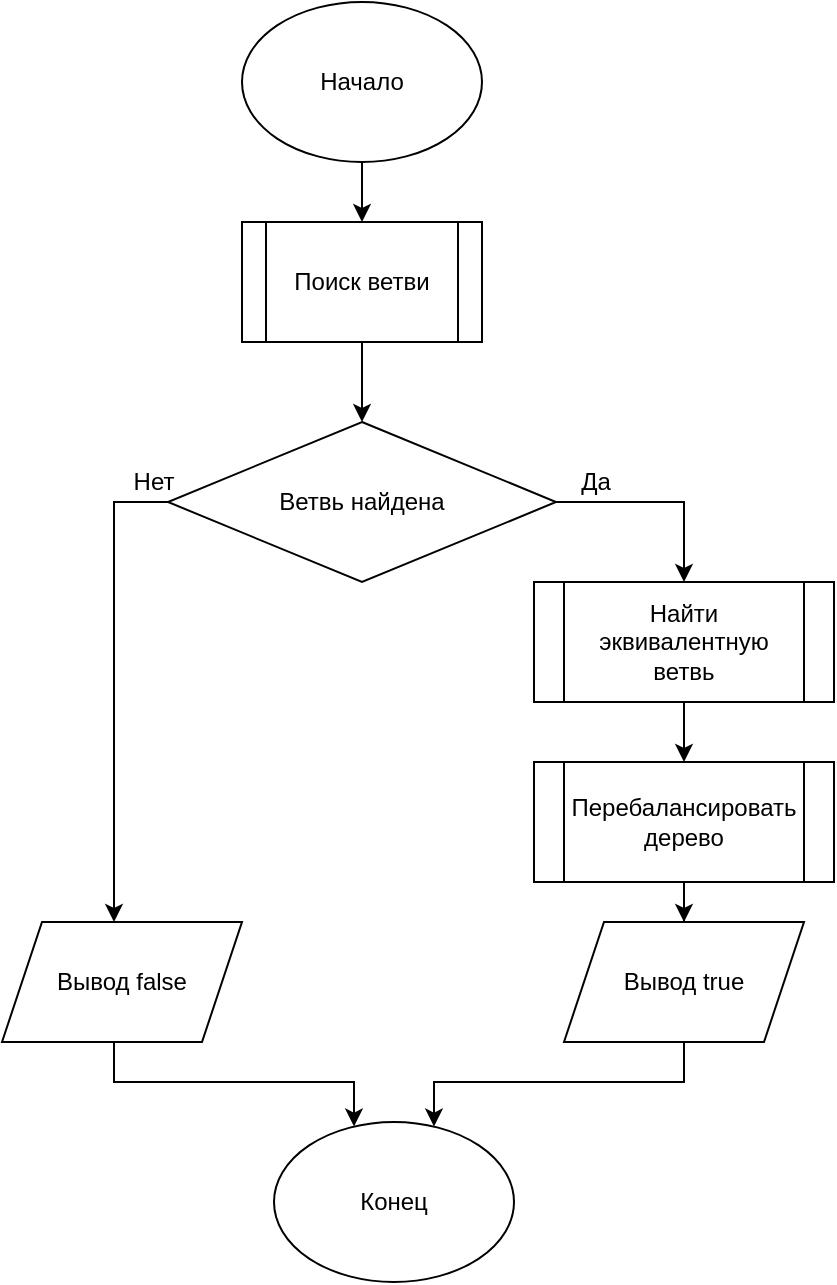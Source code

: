 <mxfile version="15.8.7" type="device"><diagram id="LF-jXJic-cDXoE-EkMIJ" name="Страница 1"><mxGraphModel dx="673" dy="693" grid="1" gridSize="10" guides="1" tooltips="1" connect="1" arrows="1" fold="1" page="1" pageScale="1" pageWidth="827" pageHeight="1169" math="0" shadow="0"><root><mxCell id="0"/><mxCell id="1" parent="0"/><mxCell id="k4w1Vg4j5MGdYXwgf5OB-7" style="edgeStyle=orthogonalEdgeStyle;rounded=0;orthogonalLoop=1;jettySize=auto;html=1;" parent="1" source="k4w1Vg4j5MGdYXwgf5OB-1" target="k4w1Vg4j5MGdYXwgf5OB-3" edge="1"><mxGeometry relative="1" as="geometry"/></mxCell><mxCell id="k4w1Vg4j5MGdYXwgf5OB-1" value="Начало" style="ellipse;whiteSpace=wrap;html=1;" parent="1" vertex="1"><mxGeometry x="354" y="20" width="120" height="80" as="geometry"/></mxCell><mxCell id="k4w1Vg4j5MGdYXwgf5OB-2" value="Конец" style="ellipse;whiteSpace=wrap;html=1;" parent="1" vertex="1"><mxGeometry x="370" y="580" width="120" height="80" as="geometry"/></mxCell><mxCell id="k4w1Vg4j5MGdYXwgf5OB-6" style="edgeStyle=orthogonalEdgeStyle;rounded=0;orthogonalLoop=1;jettySize=auto;html=1;" parent="1" source="k4w1Vg4j5MGdYXwgf5OB-3" target="k4w1Vg4j5MGdYXwgf5OB-4" edge="1"><mxGeometry relative="1" as="geometry"/></mxCell><mxCell id="k4w1Vg4j5MGdYXwgf5OB-3" value="Поиск ветви" style="shape=process;whiteSpace=wrap;html=1;backgroundOutline=1;" parent="1" vertex="1"><mxGeometry x="354" y="130" width="120" height="60" as="geometry"/></mxCell><mxCell id="k4w1Vg4j5MGdYXwgf5OB-10" style="edgeStyle=orthogonalEdgeStyle;rounded=0;orthogonalLoop=1;jettySize=auto;html=1;entryX=0.5;entryY=0;entryDx=0;entryDy=0;" parent="1" source="k4w1Vg4j5MGdYXwgf5OB-4" target="k4w1Vg4j5MGdYXwgf5OB-8" edge="1"><mxGeometry relative="1" as="geometry"><Array as="points"><mxPoint x="575" y="270"/></Array></mxGeometry></mxCell><mxCell id="WWoPGM1b8iT7OISi9NHS-3" style="edgeStyle=orthogonalEdgeStyle;rounded=0;orthogonalLoop=1;jettySize=auto;html=1;" edge="1" parent="1" source="k4w1Vg4j5MGdYXwgf5OB-4" target="WWoPGM1b8iT7OISi9NHS-2"><mxGeometry relative="1" as="geometry"><Array as="points"><mxPoint x="290" y="270"/></Array></mxGeometry></mxCell><mxCell id="k4w1Vg4j5MGdYXwgf5OB-4" value="Ветвь найдена" style="rhombus;whiteSpace=wrap;html=1;" parent="1" vertex="1"><mxGeometry x="317" y="230" width="194" height="80" as="geometry"/></mxCell><mxCell id="k4w1Vg4j5MGdYXwgf5OB-11" style="edgeStyle=orthogonalEdgeStyle;rounded=0;orthogonalLoop=1;jettySize=auto;html=1;" parent="1" source="k4w1Vg4j5MGdYXwgf5OB-8" target="k4w1Vg4j5MGdYXwgf5OB-9" edge="1"><mxGeometry relative="1" as="geometry"/></mxCell><mxCell id="k4w1Vg4j5MGdYXwgf5OB-8" value="Найти эквивалентную ветвь" style="shape=process;whiteSpace=wrap;html=1;backgroundOutline=1;" parent="1" vertex="1"><mxGeometry x="500" y="310" width="150" height="60" as="geometry"/></mxCell><mxCell id="WWoPGM1b8iT7OISi9NHS-4" style="edgeStyle=orthogonalEdgeStyle;rounded=0;orthogonalLoop=1;jettySize=auto;html=1;" edge="1" parent="1" source="k4w1Vg4j5MGdYXwgf5OB-9" target="WWoPGM1b8iT7OISi9NHS-1"><mxGeometry relative="1" as="geometry"/></mxCell><mxCell id="k4w1Vg4j5MGdYXwgf5OB-9" value="Перебалансировать дерево" style="shape=process;whiteSpace=wrap;html=1;backgroundOutline=1;" parent="1" vertex="1"><mxGeometry x="500" y="400" width="150" height="60" as="geometry"/></mxCell><mxCell id="WWoPGM1b8iT7OISi9NHS-5" style="edgeStyle=orthogonalEdgeStyle;rounded=0;orthogonalLoop=1;jettySize=auto;html=1;" edge="1" parent="1" source="WWoPGM1b8iT7OISi9NHS-1" target="k4w1Vg4j5MGdYXwgf5OB-2"><mxGeometry relative="1" as="geometry"><Array as="points"><mxPoint x="575" y="560"/><mxPoint x="450" y="560"/></Array></mxGeometry></mxCell><mxCell id="WWoPGM1b8iT7OISi9NHS-1" value="Вывод true" style="shape=parallelogram;perimeter=parallelogramPerimeter;whiteSpace=wrap;html=1;fixedSize=1;" vertex="1" parent="1"><mxGeometry x="515" y="480" width="120" height="60" as="geometry"/></mxCell><mxCell id="WWoPGM1b8iT7OISi9NHS-6" style="edgeStyle=orthogonalEdgeStyle;rounded=0;orthogonalLoop=1;jettySize=auto;html=1;" edge="1" parent="1" source="WWoPGM1b8iT7OISi9NHS-2" target="k4w1Vg4j5MGdYXwgf5OB-2"><mxGeometry relative="1" as="geometry"><Array as="points"><mxPoint x="290" y="560"/><mxPoint x="410" y="560"/></Array></mxGeometry></mxCell><mxCell id="WWoPGM1b8iT7OISi9NHS-2" value="Вывод false" style="shape=parallelogram;perimeter=parallelogramPerimeter;whiteSpace=wrap;html=1;fixedSize=1;" vertex="1" parent="1"><mxGeometry x="234" y="480" width="120" height="60" as="geometry"/></mxCell><mxCell id="WWoPGM1b8iT7OISi9NHS-7" value="Нет" style="text;html=1;strokeColor=none;fillColor=none;align=center;verticalAlign=middle;whiteSpace=wrap;rounded=0;" vertex="1" parent="1"><mxGeometry x="290" y="250" width="40" height="20" as="geometry"/></mxCell><mxCell id="WWoPGM1b8iT7OISi9NHS-8" value="Да" style="text;html=1;strokeColor=none;fillColor=none;align=center;verticalAlign=middle;whiteSpace=wrap;rounded=0;" vertex="1" parent="1"><mxGeometry x="511" y="250" width="40" height="20" as="geometry"/></mxCell></root></mxGraphModel></diagram></mxfile>